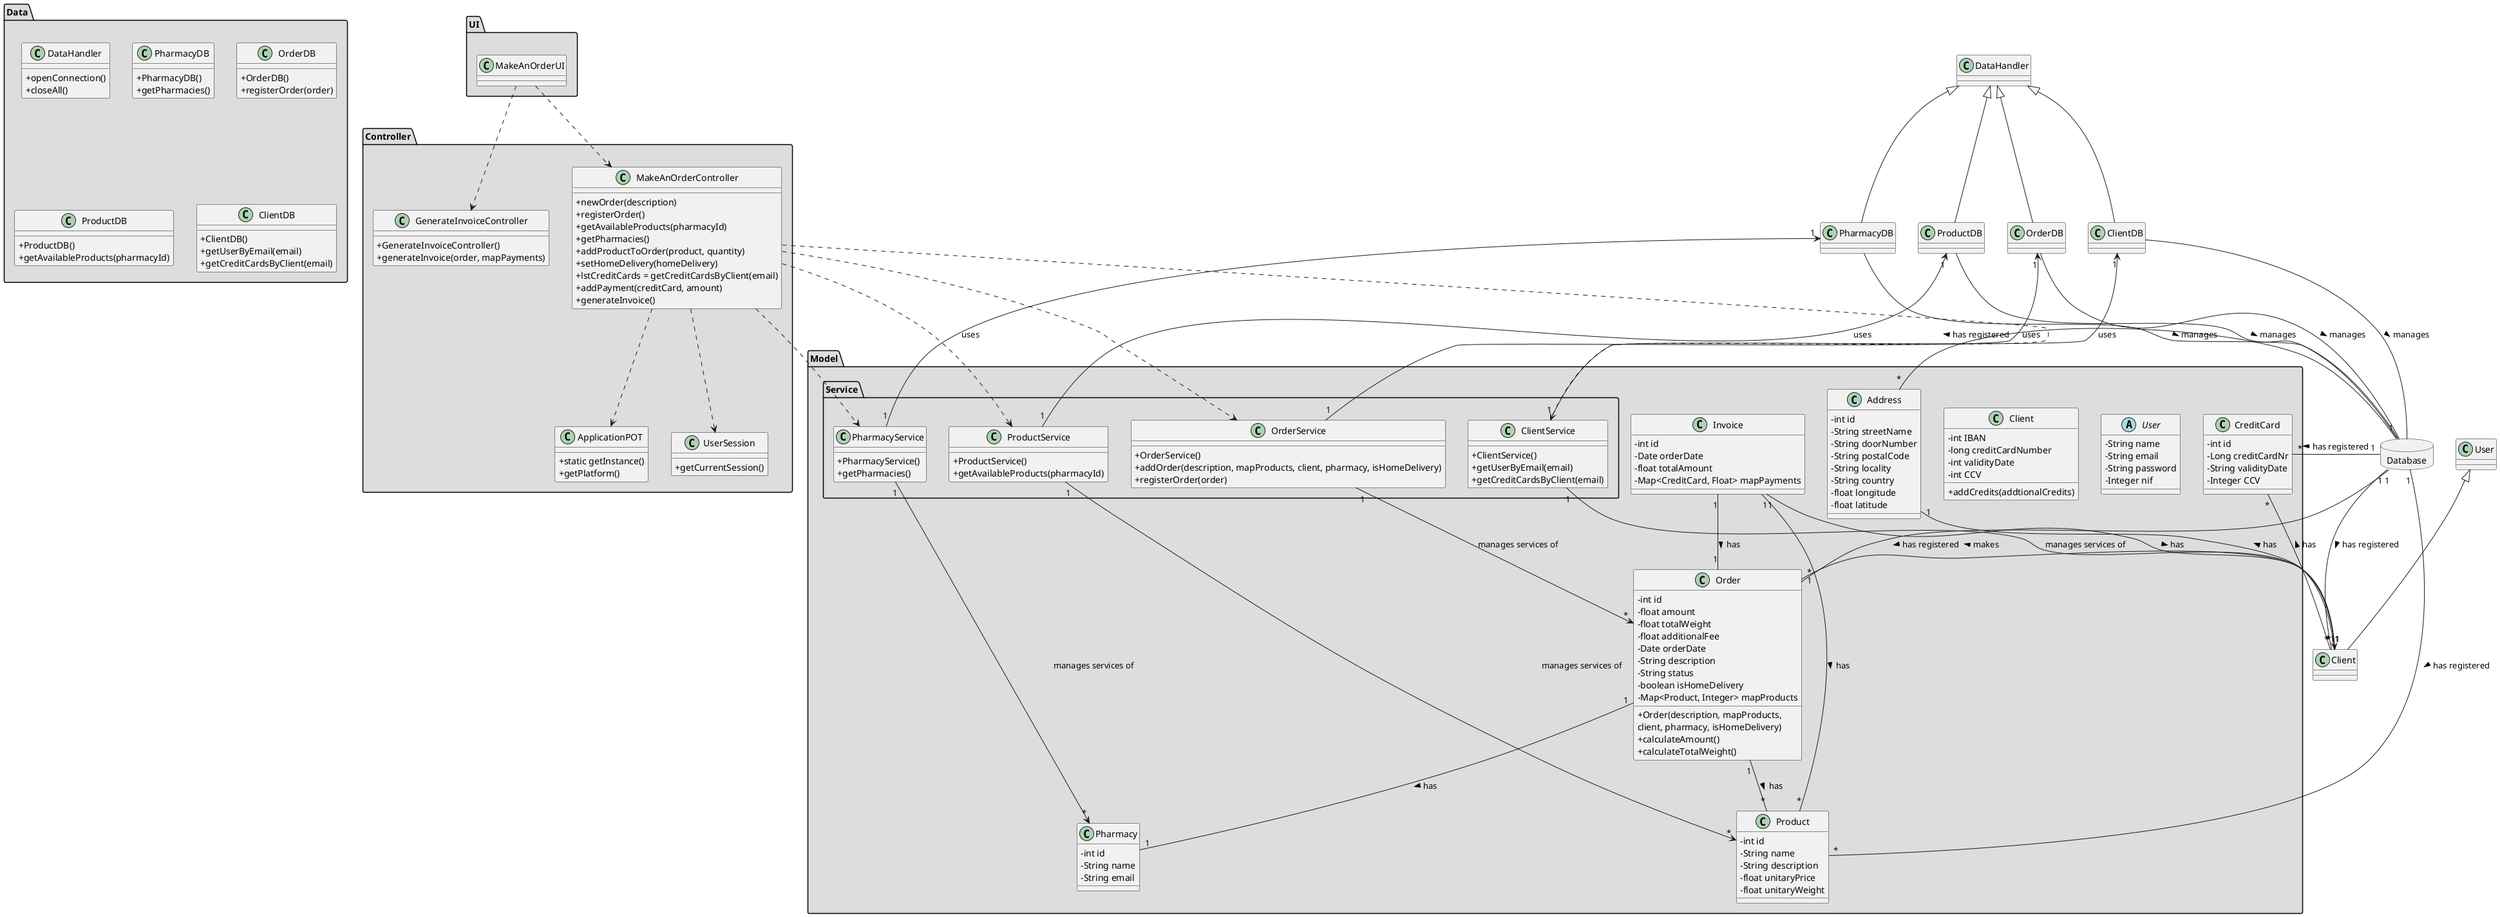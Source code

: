 @startuml
skinparam classAttributeIconSize 0

package "UI" #DDDDDD {
class MakeAnOrderUI{
}
}


package "Controller" #DDDDDD {
class MakeAnOrderController{
+newOrder(description)
+registerOrder()
+getAvailableProducts(pharmacyId)
+getPharmacies()
+addProductToOrder(product, quantity)
+setHomeDelivery(homeDelivery)
+lstCreditCards = getCreditCardsByClient(email)
+addPayment(creditCard, amount)
+generateInvoice()
}

class GenerateInvoiceController{
+GenerateInvoiceController()
+generateInvoice(order, mapPayments)
}

class ApplicationPOT
{
  +static getInstance()
  +getPlatform()
}

class UserSession
{
  +getCurrentSession()
}
}

database Database{
}


package "Model" #DDDDDD {
package "Service" #DDDDDD {

  class OrderService{
       +OrderService()
       +addOrder(description, mapProducts, client, pharmacy, isHomeDelivery)
       +registerOrder(order)
  }

  class PharmacyService{
          +PharmacyService()
          +getPharmacies()
  }

  class ProductService{
          +ProductService()
          +getAvailableProducts(pharmacyId)
  }
  class ClientService{
        +ClientService()
        +getUserByEmail(email)
        +getCreditCardsByClient(email)
  }
 }
}

package "Model" #DDDDDD {
abstract class User{
-   String name
-   String email
-   String password
-   Integer nif
}

class Client{
-   int IBAN
-   long creditCardNumber
-   int validityDate
-   int CCV
+addCredits(addtionalCredits)
}

class Address{
-   int id
-   String streetName
-   String doorNumber
-   String postalCode
-   String locality
-   String country
-   float longitude
-   float latitude
}

class Order{
-   int id
-   float amount
-   float totalWeight
-   float additionalFee
-   Date orderDate
-   String description
-   String status
-   boolean isHomeDelivery
-   Map<Product, Integer> mapProducts
+Order(description, mapProducts, \nclient, pharmacy, isHomeDelivery)
+calculateAmount()
+calculateTotalWeight()
}

class Product{
-   int id
-   String name
-   String description
-   float unitaryPrice
-   float unitaryWeight
}

class Pharmacy{
-   int id
-   String name
-   String email
}

class CreditCard{
-   int id
-   Long creditCardNr
-   String validityDate
-   Integer CCV
}

class Invoice{
-   int id
-   Date orderDate
-   float totalAmount
-   Map<CreditCard, Float> mapPayments
}

}


package "Data" #DDDDDD {
class DataHandler{
    +openConnection()
    +closeAll()
}

class PharmacyDB{
          +PharmacyDB()
          +getPharmacies()
      }

class OrderDB{
       +OrderDB()
       +registerOrder(order)
  }

class ProductDB{
          +ProductDB()
          +getAvailableProducts(pharmacyId)
  }

class ClientDB{
        +ClientDB()
        +getUserByEmail(email)
                +getCreditCardsByClient(email)
  }
}

class PharmacyDB extends DataHandler
class ProductDB extends DataHandler
class ClientDB extends DataHandler
class OrderDB extends DataHandler
class Client extends User

MakeAnOrderUI ..> MakeAnOrderController
MakeAnOrderUI ..> GenerateInvoiceController
MakeAnOrderController ..> ApplicationPOT
MakeAnOrderController ..> UserSession
MakeAnOrderController ..> ClientService
MakeAnOrderController ..> ProductService
MakeAnOrderController ..> OrderService
MakeAnOrderController ..> PharmacyService
Database "1" -- "*" Client : has registered >
Database "1" -- "*" Order : has registered >
Database "1" -- "*" Product : has registered >
Database "1" -- "*" Address : has registered >
Database "1" -- "*" CreditCard : has registered >
PharmacyDB -- Database : manages >
ClientDB -- Database : manages >
OrderDB -- Database : manages >
ProductDB -- Database : manages >
PharmacyService "1" --> "*" Pharmacy : manages services of
PharmacyService "1" --> "1" PharmacyDB : uses
OrderService "1" --> "*" Order : manages services of
OrderService "1" --> "1" OrderDB : uses
ClientService "1" --> "*" Client : manages services of
ClientService "1" --> "1" ClientDB : uses
ProductService "1" --> "*" Product : manages services of
ProductService "1" --> "1" ProductDB : uses

Order "1" -- "*" Product : has >
Order "1" -- "1" Pharmacy : has >
Client "1" -- "1" Order : makes >
Client "1" -- "1" Address : has >
Client "*" -- "*" CreditCard : has >
Invoice "1" -- "*" Product : has >
Invoice "1" -- "1" Order : has >
Invoice "1" -- "1" Client : has >

@enduml